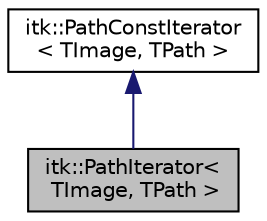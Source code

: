 digraph "itk::PathIterator&lt; TImage, TPath &gt;"
{
 // LATEX_PDF_SIZE
  edge [fontname="Helvetica",fontsize="10",labelfontname="Helvetica",labelfontsize="10"];
  node [fontname="Helvetica",fontsize="10",shape=record];
  Node1 [label="itk::PathIterator\<\l TImage, TPath \>",height=0.2,width=0.4,color="black", fillcolor="grey75", style="filled", fontcolor="black",tooltip="PathIterator iterates (traces) over a path through an image."];
  Node2 -> Node1 [dir="back",color="midnightblue",fontsize="10",style="solid",fontname="Helvetica"];
  Node2 [label="itk::PathConstIterator\l\< TImage, TPath \>",height=0.2,width=0.4,color="black", fillcolor="white", style="filled",URL="$classitk_1_1PathConstIterator.html",tooltip="PathConstIterator iterates (traces) over a path through an image."];
}

